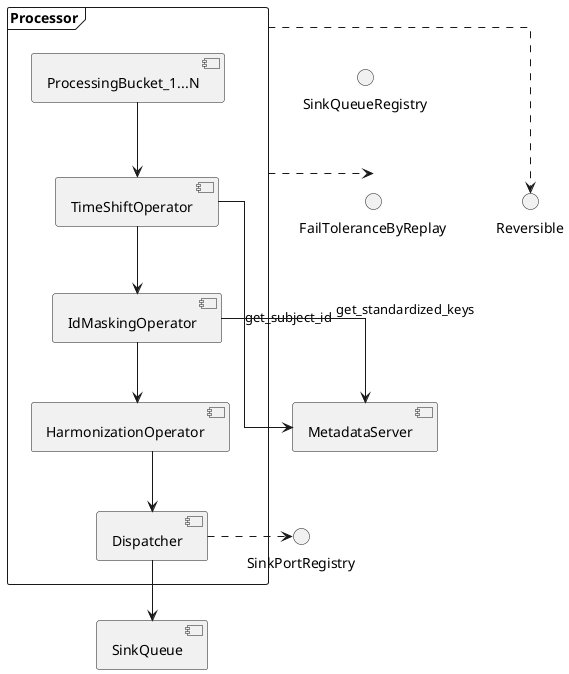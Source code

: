 @startuml
skinparam linetype ortho

frame Processor {
    component ProcessingBucket_1...N
    component TimeShiftOperator
    component IdMaskingOperator
    component HarmonizationOperator
    component Dispatcher




    ProcessingBucket_1...N --> TimeShiftOperator
    TimeShiftOperator --> IdMaskingOperator
    IdMaskingOperator --> HarmonizationOperator
    HarmonizationOperator --> Dispatcher
}

interface SinkQueueRegistry
Dispatcher .r.> SinkPortRegistry

interface FailToleranceByReplay
interface Reversible

Processor ..> Reversible
Processor ..> FailToleranceByReplay

component MetadataServer
TimeShiftOperator --> MetadataServer: get_subject_id
IdMaskingOperator --> MetadataServer: get_standardized_keys

component SinkQueue
Dispatcher --> SinkQueue

@enduml